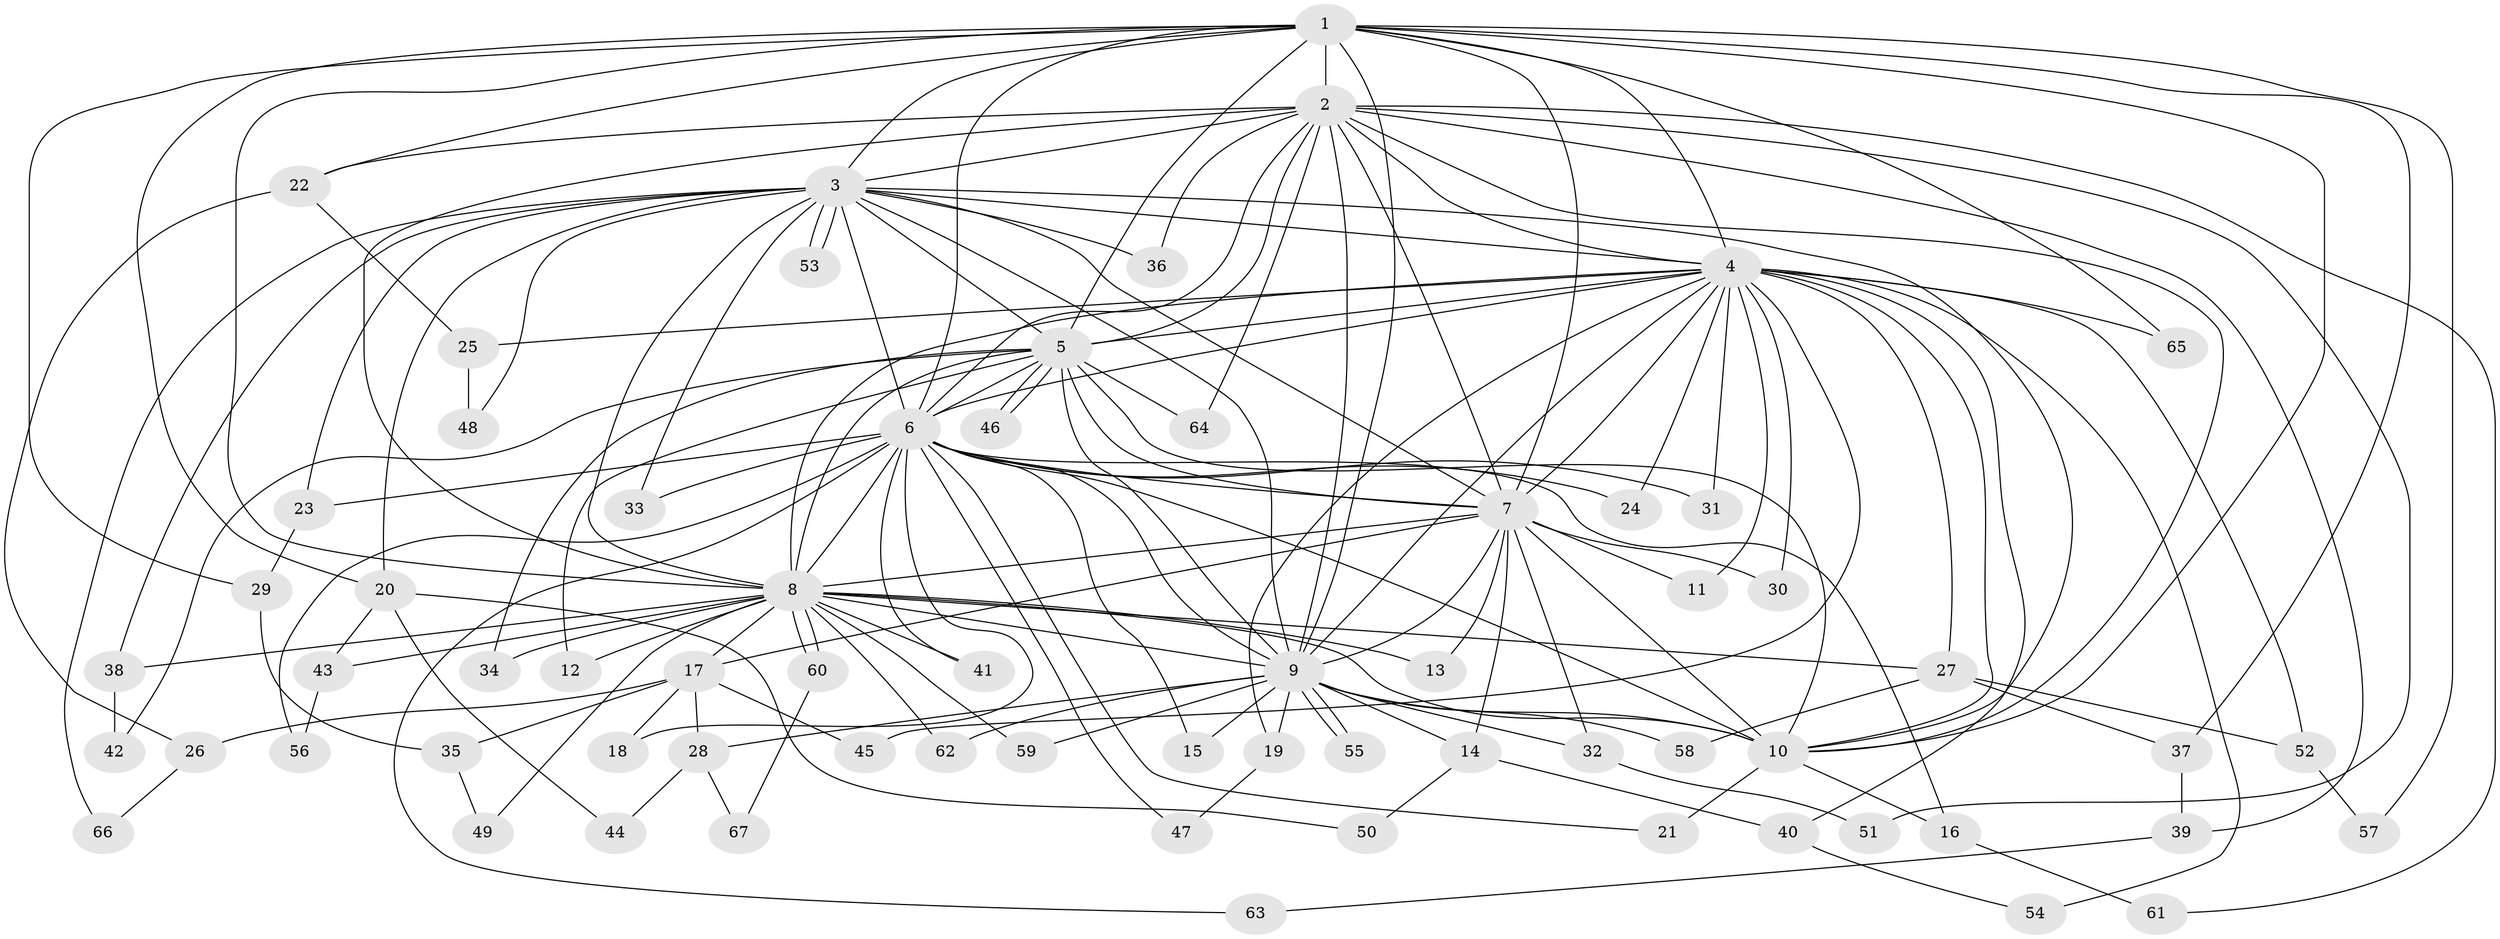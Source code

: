 // Generated by graph-tools (version 1.1) at 2025/14/03/09/25 04:14:01]
// undirected, 67 vertices, 159 edges
graph export_dot {
graph [start="1"]
  node [color=gray90,style=filled];
  1;
  2;
  3;
  4;
  5;
  6;
  7;
  8;
  9;
  10;
  11;
  12;
  13;
  14;
  15;
  16;
  17;
  18;
  19;
  20;
  21;
  22;
  23;
  24;
  25;
  26;
  27;
  28;
  29;
  30;
  31;
  32;
  33;
  34;
  35;
  36;
  37;
  38;
  39;
  40;
  41;
  42;
  43;
  44;
  45;
  46;
  47;
  48;
  49;
  50;
  51;
  52;
  53;
  54;
  55;
  56;
  57;
  58;
  59;
  60;
  61;
  62;
  63;
  64;
  65;
  66;
  67;
  1 -- 2;
  1 -- 3;
  1 -- 4;
  1 -- 5;
  1 -- 6;
  1 -- 7;
  1 -- 8;
  1 -- 9;
  1 -- 10;
  1 -- 20;
  1 -- 22;
  1 -- 29;
  1 -- 37;
  1 -- 57;
  1 -- 65;
  2 -- 3;
  2 -- 4;
  2 -- 5;
  2 -- 6;
  2 -- 7;
  2 -- 8;
  2 -- 9;
  2 -- 10;
  2 -- 22;
  2 -- 36;
  2 -- 39;
  2 -- 51;
  2 -- 61;
  2 -- 64;
  3 -- 4;
  3 -- 5;
  3 -- 6;
  3 -- 7;
  3 -- 8;
  3 -- 9;
  3 -- 10;
  3 -- 20;
  3 -- 23;
  3 -- 33;
  3 -- 36;
  3 -- 38;
  3 -- 48;
  3 -- 53;
  3 -- 53;
  3 -- 66;
  4 -- 5;
  4 -- 6;
  4 -- 7;
  4 -- 8;
  4 -- 9;
  4 -- 10;
  4 -- 11;
  4 -- 19;
  4 -- 24;
  4 -- 25;
  4 -- 27;
  4 -- 30;
  4 -- 31;
  4 -- 40;
  4 -- 45;
  4 -- 52;
  4 -- 54;
  4 -- 65;
  5 -- 6;
  5 -- 7;
  5 -- 8;
  5 -- 9;
  5 -- 10;
  5 -- 12;
  5 -- 34;
  5 -- 42;
  5 -- 46;
  5 -- 46;
  5 -- 64;
  6 -- 7;
  6 -- 8;
  6 -- 9;
  6 -- 10;
  6 -- 15;
  6 -- 16;
  6 -- 18;
  6 -- 21;
  6 -- 23;
  6 -- 24;
  6 -- 31;
  6 -- 33;
  6 -- 41;
  6 -- 47;
  6 -- 56;
  6 -- 63;
  7 -- 8;
  7 -- 9;
  7 -- 10;
  7 -- 11;
  7 -- 13;
  7 -- 14;
  7 -- 17;
  7 -- 30;
  7 -- 32;
  8 -- 9;
  8 -- 10;
  8 -- 12;
  8 -- 13;
  8 -- 17;
  8 -- 27;
  8 -- 34;
  8 -- 38;
  8 -- 41;
  8 -- 43;
  8 -- 49;
  8 -- 59;
  8 -- 60;
  8 -- 60;
  8 -- 62;
  9 -- 10;
  9 -- 14;
  9 -- 15;
  9 -- 19;
  9 -- 28;
  9 -- 32;
  9 -- 55;
  9 -- 55;
  9 -- 58;
  9 -- 59;
  9 -- 62;
  10 -- 16;
  10 -- 21;
  14 -- 40;
  14 -- 50;
  16 -- 61;
  17 -- 18;
  17 -- 26;
  17 -- 28;
  17 -- 35;
  17 -- 45;
  19 -- 47;
  20 -- 43;
  20 -- 44;
  20 -- 50;
  22 -- 25;
  22 -- 26;
  23 -- 29;
  25 -- 48;
  26 -- 66;
  27 -- 37;
  27 -- 52;
  27 -- 58;
  28 -- 44;
  28 -- 67;
  29 -- 35;
  32 -- 51;
  35 -- 49;
  37 -- 39;
  38 -- 42;
  39 -- 63;
  40 -- 54;
  43 -- 56;
  52 -- 57;
  60 -- 67;
}
